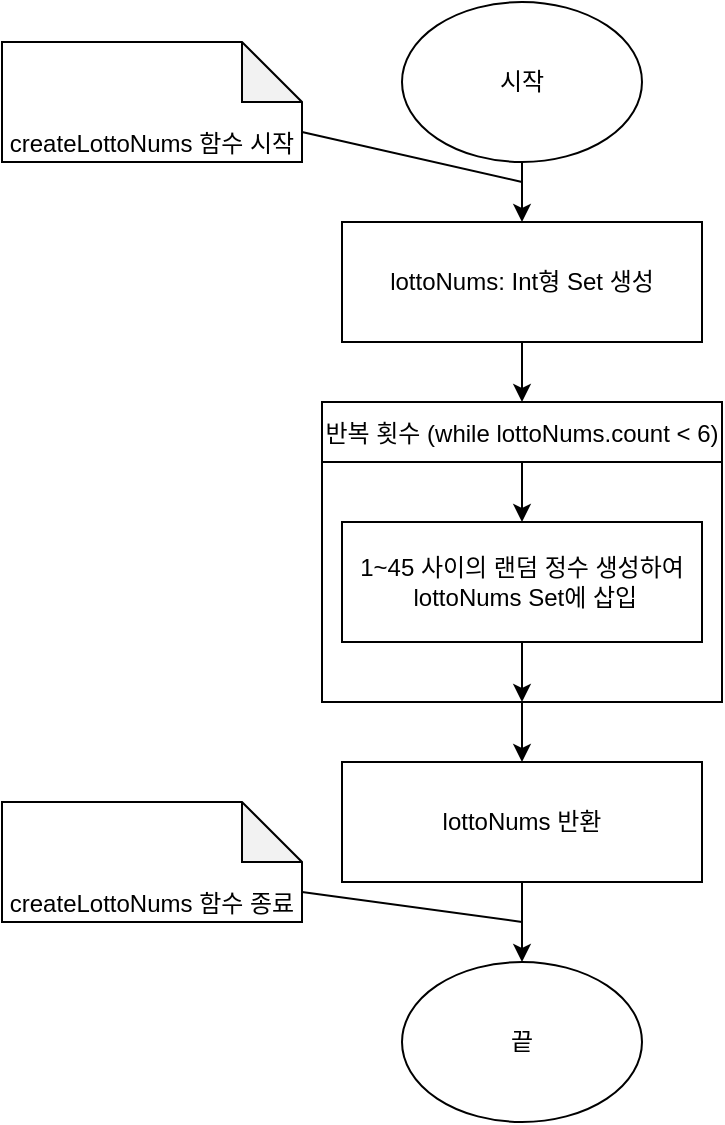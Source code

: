 <mxfile version="20.5.1" type="device"><diagram id="C5RBs43oDa-KdzZeNtuy" name="Page-1"><mxGraphModel dx="747" dy="1016" grid="1" gridSize="10" guides="1" tooltips="1" connect="1" arrows="1" fold="1" page="1" pageScale="1" pageWidth="827" pageHeight="1169" math="0" shadow="0"><root><mxCell id="WIyWlLk6GJQsqaUBKTNV-0"/><mxCell id="WIyWlLk6GJQsqaUBKTNV-1" parent="WIyWlLk6GJQsqaUBKTNV-0"/><mxCell id="X4pWppKD6ssh2pSeneg1-6" style="edgeStyle=orthogonalEdgeStyle;rounded=0;orthogonalLoop=1;jettySize=auto;html=1;exitX=0.5;exitY=1;exitDx=0;exitDy=0;entryX=0.5;entryY=0;entryDx=0;entryDy=0;" edge="1" parent="WIyWlLk6GJQsqaUBKTNV-1" source="X4pWppKD6ssh2pSeneg1-1" target="X4pWppKD6ssh2pSeneg1-2"><mxGeometry relative="1" as="geometry"/></mxCell><mxCell id="X4pWppKD6ssh2pSeneg1-1" value="lottoNums: Int형 Set 생성" style="rounded=0;whiteSpace=wrap;html=1;" vertex="1" parent="WIyWlLk6GJQsqaUBKTNV-1"><mxGeometry x="190" y="120" width="180" height="60" as="geometry"/></mxCell><mxCell id="X4pWppKD6ssh2pSeneg1-12" style="edgeStyle=orthogonalEdgeStyle;rounded=0;orthogonalLoop=1;jettySize=auto;html=1;exitX=0.5;exitY=1;exitDx=0;exitDy=0;entryX=0.5;entryY=0;entryDx=0;entryDy=0;" edge="1" parent="WIyWlLk6GJQsqaUBKTNV-1" source="X4pWppKD6ssh2pSeneg1-2" target="X4pWppKD6ssh2pSeneg1-11"><mxGeometry relative="1" as="geometry"/></mxCell><mxCell id="X4pWppKD6ssh2pSeneg1-2" value="반복 횟수 (while lottoNums.count &lt; 6)" style="swimlane;fontStyle=0;startSize=30;" vertex="1" parent="WIyWlLk6GJQsqaUBKTNV-1"><mxGeometry x="180" y="210" width="200" height="150" as="geometry"/></mxCell><mxCell id="X4pWppKD6ssh2pSeneg1-17" style="edgeStyle=orthogonalEdgeStyle;rounded=0;orthogonalLoop=1;jettySize=auto;html=1;exitX=0.5;exitY=1;exitDx=0;exitDy=0;entryX=0.5;entryY=1;entryDx=0;entryDy=0;" edge="1" parent="X4pWppKD6ssh2pSeneg1-2" source="X4pWppKD6ssh2pSeneg1-3" target="X4pWppKD6ssh2pSeneg1-2"><mxGeometry relative="1" as="geometry"/></mxCell><mxCell id="X4pWppKD6ssh2pSeneg1-3" value="1~45 사이의 랜덤 정수 생성하여 &amp;nbsp;lottoNums Set에 삽입" style="rounded=0;whiteSpace=wrap;html=1;" vertex="1" parent="X4pWppKD6ssh2pSeneg1-2"><mxGeometry x="10" y="60" width="180" height="60" as="geometry"/></mxCell><mxCell id="X4pWppKD6ssh2pSeneg1-9" value="" style="endArrow=classic;html=1;rounded=0;entryX=0.5;entryY=0;entryDx=0;entryDy=0;" edge="1" parent="X4pWppKD6ssh2pSeneg1-2" target="X4pWppKD6ssh2pSeneg1-3"><mxGeometry width="50" height="50" relative="1" as="geometry"><mxPoint x="100" y="30" as="sourcePoint"/><mxPoint x="150" y="40" as="targetPoint"/><Array as="points"/></mxGeometry></mxCell><mxCell id="X4pWppKD6ssh2pSeneg1-5" style="edgeStyle=orthogonalEdgeStyle;rounded=0;orthogonalLoop=1;jettySize=auto;html=1;exitX=0.5;exitY=1;exitDx=0;exitDy=0;" edge="1" parent="WIyWlLk6GJQsqaUBKTNV-1" source="X4pWppKD6ssh2pSeneg1-4" target="X4pWppKD6ssh2pSeneg1-1"><mxGeometry relative="1" as="geometry"/></mxCell><mxCell id="X4pWppKD6ssh2pSeneg1-4" value="시작" style="ellipse;whiteSpace=wrap;html=1;" vertex="1" parent="WIyWlLk6GJQsqaUBKTNV-1"><mxGeometry x="220" y="10" width="120" height="80" as="geometry"/></mxCell><mxCell id="X4pWppKD6ssh2pSeneg1-7" value="createLottoNums 함수 시작" style="shape=note;whiteSpace=wrap;html=1;backgroundOutline=1;darkOpacity=0.05;align=center;verticalAlign=bottom;" vertex="1" parent="WIyWlLk6GJQsqaUBKTNV-1"><mxGeometry x="20" y="30" width="150" height="60" as="geometry"/></mxCell><mxCell id="X4pWppKD6ssh2pSeneg1-8" value="" style="endArrow=none;html=1;rounded=0;entryX=0;entryY=0;entryDx=150;entryDy=45;entryPerimeter=0;" edge="1" parent="WIyWlLk6GJQsqaUBKTNV-1" target="X4pWppKD6ssh2pSeneg1-7"><mxGeometry width="50" height="50" relative="1" as="geometry"><mxPoint x="280" y="100" as="sourcePoint"/><mxPoint x="410" y="200" as="targetPoint"/></mxGeometry></mxCell><mxCell id="X4pWppKD6ssh2pSeneg1-15" style="edgeStyle=orthogonalEdgeStyle;rounded=0;orthogonalLoop=1;jettySize=auto;html=1;exitX=0.5;exitY=1;exitDx=0;exitDy=0;entryX=0.5;entryY=0;entryDx=0;entryDy=0;" edge="1" parent="WIyWlLk6GJQsqaUBKTNV-1" source="X4pWppKD6ssh2pSeneg1-11" target="X4pWppKD6ssh2pSeneg1-14"><mxGeometry relative="1" as="geometry"/></mxCell><mxCell id="X4pWppKD6ssh2pSeneg1-11" value="lottoNums 반환" style="rounded=0;whiteSpace=wrap;html=1;" vertex="1" parent="WIyWlLk6GJQsqaUBKTNV-1"><mxGeometry x="190" y="390" width="180" height="60" as="geometry"/></mxCell><mxCell id="X4pWppKD6ssh2pSeneg1-13" value="createLottoNums 함수 종료" style="shape=note;whiteSpace=wrap;html=1;backgroundOutline=1;darkOpacity=0.05;align=center;verticalAlign=bottom;" vertex="1" parent="WIyWlLk6GJQsqaUBKTNV-1"><mxGeometry x="20" y="410" width="150" height="60" as="geometry"/></mxCell><mxCell id="X4pWppKD6ssh2pSeneg1-14" value="끝" style="ellipse;whiteSpace=wrap;html=1;" vertex="1" parent="WIyWlLk6GJQsqaUBKTNV-1"><mxGeometry x="220" y="490" width="120" height="80" as="geometry"/></mxCell><mxCell id="X4pWppKD6ssh2pSeneg1-16" value="" style="endArrow=none;html=1;rounded=0;entryX=0;entryY=0;entryDx=150;entryDy=45;entryPerimeter=0;" edge="1" parent="WIyWlLk6GJQsqaUBKTNV-1" target="X4pWppKD6ssh2pSeneg1-13"><mxGeometry width="50" height="50" relative="1" as="geometry"><mxPoint x="280" y="470" as="sourcePoint"/><mxPoint x="370" y="200" as="targetPoint"/></mxGeometry></mxCell></root></mxGraphModel></diagram></mxfile>